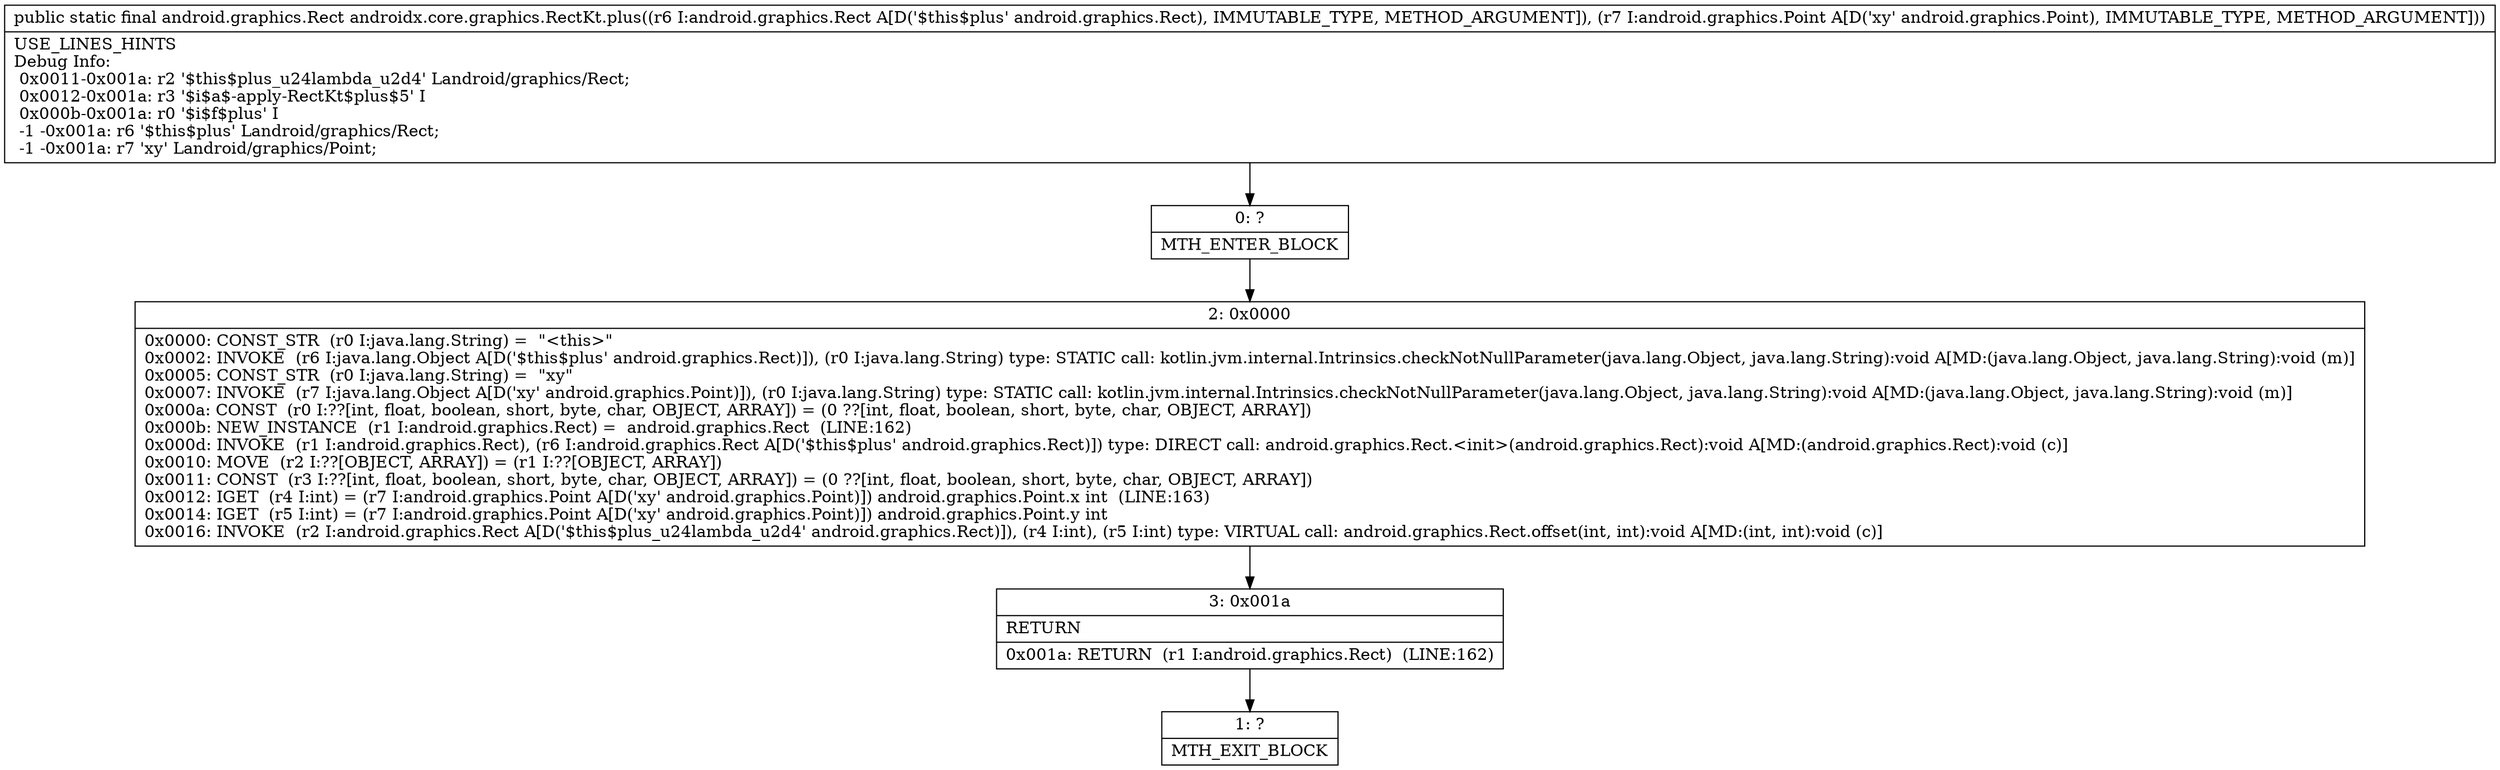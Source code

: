 digraph "CFG forandroidx.core.graphics.RectKt.plus(Landroid\/graphics\/Rect;Landroid\/graphics\/Point;)Landroid\/graphics\/Rect;" {
Node_0 [shape=record,label="{0\:\ ?|MTH_ENTER_BLOCK\l}"];
Node_2 [shape=record,label="{2\:\ 0x0000|0x0000: CONST_STR  (r0 I:java.lang.String) =  \"\<this\>\" \l0x0002: INVOKE  (r6 I:java.lang.Object A[D('$this$plus' android.graphics.Rect)]), (r0 I:java.lang.String) type: STATIC call: kotlin.jvm.internal.Intrinsics.checkNotNullParameter(java.lang.Object, java.lang.String):void A[MD:(java.lang.Object, java.lang.String):void (m)]\l0x0005: CONST_STR  (r0 I:java.lang.String) =  \"xy\" \l0x0007: INVOKE  (r7 I:java.lang.Object A[D('xy' android.graphics.Point)]), (r0 I:java.lang.String) type: STATIC call: kotlin.jvm.internal.Intrinsics.checkNotNullParameter(java.lang.Object, java.lang.String):void A[MD:(java.lang.Object, java.lang.String):void (m)]\l0x000a: CONST  (r0 I:??[int, float, boolean, short, byte, char, OBJECT, ARRAY]) = (0 ??[int, float, boolean, short, byte, char, OBJECT, ARRAY]) \l0x000b: NEW_INSTANCE  (r1 I:android.graphics.Rect) =  android.graphics.Rect  (LINE:162)\l0x000d: INVOKE  (r1 I:android.graphics.Rect), (r6 I:android.graphics.Rect A[D('$this$plus' android.graphics.Rect)]) type: DIRECT call: android.graphics.Rect.\<init\>(android.graphics.Rect):void A[MD:(android.graphics.Rect):void (c)]\l0x0010: MOVE  (r2 I:??[OBJECT, ARRAY]) = (r1 I:??[OBJECT, ARRAY]) \l0x0011: CONST  (r3 I:??[int, float, boolean, short, byte, char, OBJECT, ARRAY]) = (0 ??[int, float, boolean, short, byte, char, OBJECT, ARRAY]) \l0x0012: IGET  (r4 I:int) = (r7 I:android.graphics.Point A[D('xy' android.graphics.Point)]) android.graphics.Point.x int  (LINE:163)\l0x0014: IGET  (r5 I:int) = (r7 I:android.graphics.Point A[D('xy' android.graphics.Point)]) android.graphics.Point.y int \l0x0016: INVOKE  (r2 I:android.graphics.Rect A[D('$this$plus_u24lambda_u2d4' android.graphics.Rect)]), (r4 I:int), (r5 I:int) type: VIRTUAL call: android.graphics.Rect.offset(int, int):void A[MD:(int, int):void (c)]\l}"];
Node_3 [shape=record,label="{3\:\ 0x001a|RETURN\l|0x001a: RETURN  (r1 I:android.graphics.Rect)  (LINE:162)\l}"];
Node_1 [shape=record,label="{1\:\ ?|MTH_EXIT_BLOCK\l}"];
MethodNode[shape=record,label="{public static final android.graphics.Rect androidx.core.graphics.RectKt.plus((r6 I:android.graphics.Rect A[D('$this$plus' android.graphics.Rect), IMMUTABLE_TYPE, METHOD_ARGUMENT]), (r7 I:android.graphics.Point A[D('xy' android.graphics.Point), IMMUTABLE_TYPE, METHOD_ARGUMENT]))  | USE_LINES_HINTS\lDebug Info:\l  0x0011\-0x001a: r2 '$this$plus_u24lambda_u2d4' Landroid\/graphics\/Rect;\l  0x0012\-0x001a: r3 '$i$a$\-apply\-RectKt$plus$5' I\l  0x000b\-0x001a: r0 '$i$f$plus' I\l  \-1 \-0x001a: r6 '$this$plus' Landroid\/graphics\/Rect;\l  \-1 \-0x001a: r7 'xy' Landroid\/graphics\/Point;\l}"];
MethodNode -> Node_0;Node_0 -> Node_2;
Node_2 -> Node_3;
Node_3 -> Node_1;
}

